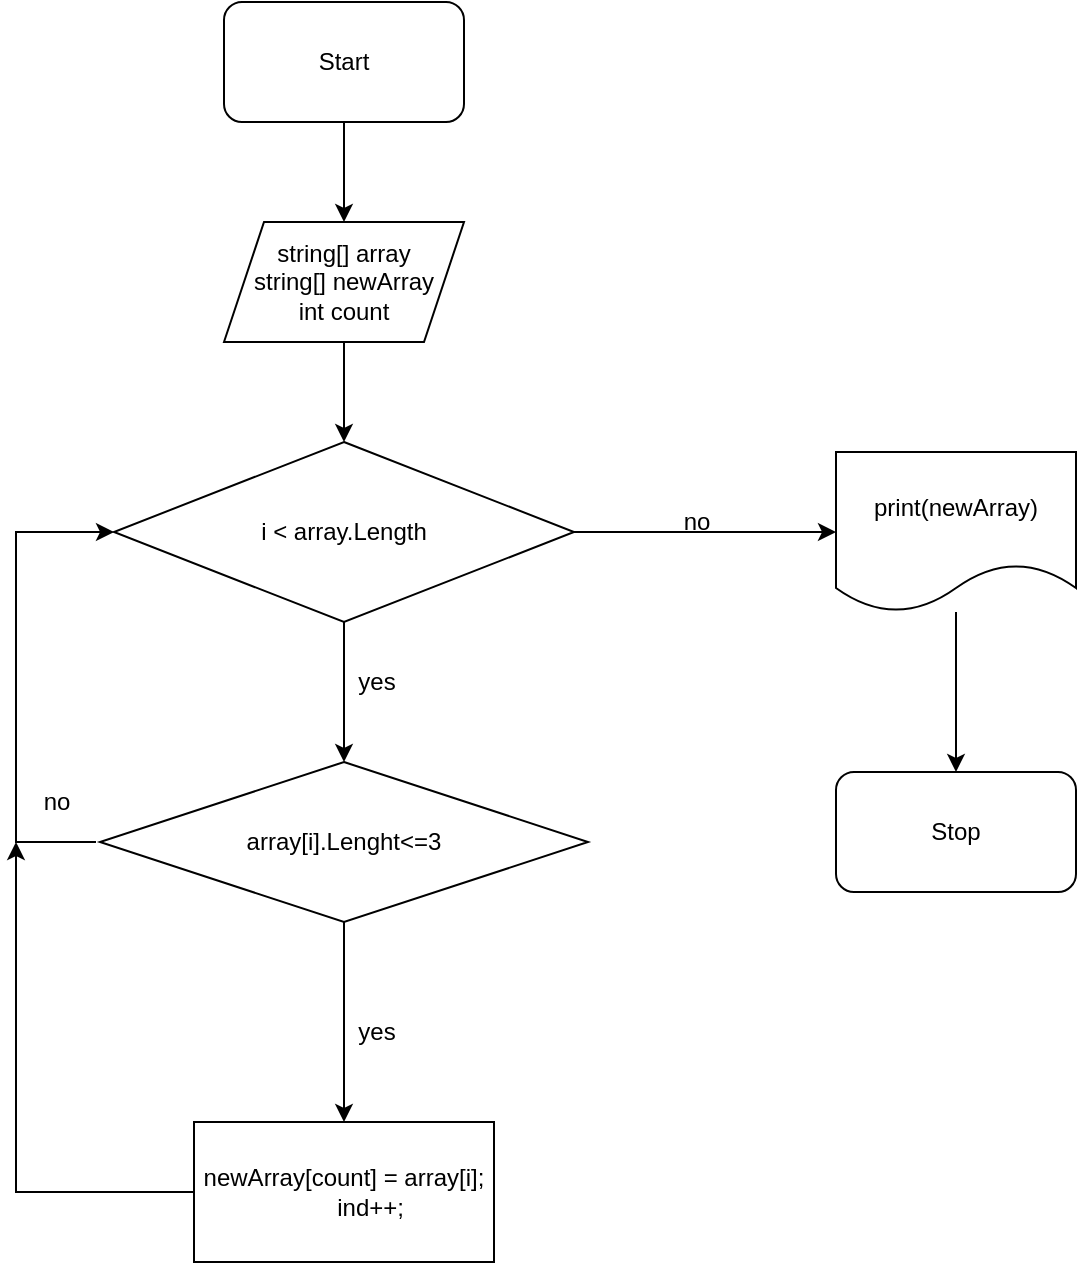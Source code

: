 <mxfile version="21.1.4" type="device">
  <diagram name="Страница 1" id="hsBZY_MksG6TeOUjUni8">
    <mxGraphModel dx="910" dy="508" grid="1" gridSize="10" guides="1" tooltips="1" connect="1" arrows="1" fold="1" page="1" pageScale="1" pageWidth="827" pageHeight="1169" math="0" shadow="0">
      <root>
        <mxCell id="0" />
        <mxCell id="1" parent="0" />
        <mxCell id="8tFCOXeWuZoLk0ZFm1Za-11" value="" style="edgeStyle=orthogonalEdgeStyle;rounded=0;orthogonalLoop=1;jettySize=auto;html=1;" edge="1" parent="1" source="8tFCOXeWuZoLk0ZFm1Za-1" target="8tFCOXeWuZoLk0ZFm1Za-5">
          <mxGeometry relative="1" as="geometry" />
        </mxCell>
        <mxCell id="8tFCOXeWuZoLk0ZFm1Za-1" value="string[] array&lt;br&gt;string[] newArray&lt;br&gt;int count" style="shape=parallelogram;perimeter=parallelogramPerimeter;whiteSpace=wrap;html=1;fixedSize=1;" vertex="1" parent="1">
          <mxGeometry x="354" y="150" width="120" height="60" as="geometry" />
        </mxCell>
        <mxCell id="8tFCOXeWuZoLk0ZFm1Za-10" value="" style="edgeStyle=orthogonalEdgeStyle;rounded=0;orthogonalLoop=1;jettySize=auto;html=1;" edge="1" parent="1" source="8tFCOXeWuZoLk0ZFm1Za-3" target="8tFCOXeWuZoLk0ZFm1Za-1">
          <mxGeometry relative="1" as="geometry" />
        </mxCell>
        <mxCell id="8tFCOXeWuZoLk0ZFm1Za-3" value="Start" style="rounded=1;whiteSpace=wrap;html=1;" vertex="1" parent="1">
          <mxGeometry x="354" y="40" width="120" height="60" as="geometry" />
        </mxCell>
        <mxCell id="8tFCOXeWuZoLk0ZFm1Za-8" value="" style="edgeStyle=orthogonalEdgeStyle;rounded=0;orthogonalLoop=1;jettySize=auto;html=1;" edge="1" parent="1" source="8tFCOXeWuZoLk0ZFm1Za-5" target="8tFCOXeWuZoLk0ZFm1Za-6">
          <mxGeometry relative="1" as="geometry" />
        </mxCell>
        <mxCell id="8tFCOXeWuZoLk0ZFm1Za-12" value="" style="edgeStyle=orthogonalEdgeStyle;rounded=0;orthogonalLoop=1;jettySize=auto;html=1;" edge="1" parent="1" source="8tFCOXeWuZoLk0ZFm1Za-5" target="8tFCOXeWuZoLk0ZFm1Za-9">
          <mxGeometry relative="1" as="geometry" />
        </mxCell>
        <mxCell id="8tFCOXeWuZoLk0ZFm1Za-5" value="i &amp;lt; array.Length" style="rhombus;whiteSpace=wrap;html=1;" vertex="1" parent="1">
          <mxGeometry x="299" y="260" width="230" height="90" as="geometry" />
        </mxCell>
        <mxCell id="8tFCOXeWuZoLk0ZFm1Za-14" value="" style="edgeStyle=orthogonalEdgeStyle;rounded=0;orthogonalLoop=1;jettySize=auto;html=1;" edge="1" parent="1" source="8tFCOXeWuZoLk0ZFm1Za-6" target="8tFCOXeWuZoLk0ZFm1Za-13">
          <mxGeometry relative="1" as="geometry" />
        </mxCell>
        <mxCell id="8tFCOXeWuZoLk0ZFm1Za-6" value="array[i].Lenght&amp;lt;=3" style="rhombus;whiteSpace=wrap;html=1;" vertex="1" parent="1">
          <mxGeometry x="292" y="420" width="244" height="80" as="geometry" />
        </mxCell>
        <mxCell id="8tFCOXeWuZoLk0ZFm1Za-22" value="" style="edgeStyle=orthogonalEdgeStyle;rounded=0;orthogonalLoop=1;jettySize=auto;html=1;" edge="1" parent="1" source="8tFCOXeWuZoLk0ZFm1Za-9" target="8tFCOXeWuZoLk0ZFm1Za-21">
          <mxGeometry relative="1" as="geometry" />
        </mxCell>
        <mxCell id="8tFCOXeWuZoLk0ZFm1Za-9" value="print(newArray)" style="shape=document;whiteSpace=wrap;html=1;boundedLbl=1;" vertex="1" parent="1">
          <mxGeometry x="660" y="265" width="120" height="80" as="geometry" />
        </mxCell>
        <mxCell id="8tFCOXeWuZoLk0ZFm1Za-13" value="&lt;div&gt;newArray[count] = array[i];&lt;/div&gt;&lt;div&gt;&amp;nbsp; &amp;nbsp; &amp;nbsp; &amp;nbsp; ind++;&lt;/div&gt;" style="whiteSpace=wrap;html=1;" vertex="1" parent="1">
          <mxGeometry x="339" y="600" width="150" height="70" as="geometry" />
        </mxCell>
        <mxCell id="8tFCOXeWuZoLk0ZFm1Za-15" value="yes" style="text;html=1;align=center;verticalAlign=middle;resizable=0;points=[];autosize=1;strokeColor=none;fillColor=none;" vertex="1" parent="1">
          <mxGeometry x="410" y="365" width="40" height="30" as="geometry" />
        </mxCell>
        <mxCell id="8tFCOXeWuZoLk0ZFm1Za-16" value="no" style="text;html=1;align=center;verticalAlign=middle;resizable=0;points=[];autosize=1;strokeColor=none;fillColor=none;" vertex="1" parent="1">
          <mxGeometry x="570" y="285" width="40" height="30" as="geometry" />
        </mxCell>
        <mxCell id="8tFCOXeWuZoLk0ZFm1Za-17" value="yes" style="text;html=1;align=center;verticalAlign=middle;resizable=0;points=[];autosize=1;strokeColor=none;fillColor=none;" vertex="1" parent="1">
          <mxGeometry x="410" y="540" width="40" height="30" as="geometry" />
        </mxCell>
        <mxCell id="8tFCOXeWuZoLk0ZFm1Za-18" value="" style="endArrow=classic;html=1;rounded=0;entryX=0;entryY=0.5;entryDx=0;entryDy=0;" edge="1" parent="1" target="8tFCOXeWuZoLk0ZFm1Za-5">
          <mxGeometry width="50" height="50" relative="1" as="geometry">
            <mxPoint x="290" y="460" as="sourcePoint" />
            <mxPoint x="210" y="310" as="targetPoint" />
            <Array as="points">
              <mxPoint x="250" y="460" />
              <mxPoint x="250" y="305" />
            </Array>
          </mxGeometry>
        </mxCell>
        <mxCell id="8tFCOXeWuZoLk0ZFm1Za-19" value="no" style="text;html=1;align=center;verticalAlign=middle;resizable=0;points=[];autosize=1;strokeColor=none;fillColor=none;" vertex="1" parent="1">
          <mxGeometry x="250" y="425" width="40" height="30" as="geometry" />
        </mxCell>
        <mxCell id="8tFCOXeWuZoLk0ZFm1Za-20" value="" style="endArrow=classic;html=1;rounded=0;exitX=0;exitY=0.5;exitDx=0;exitDy=0;" edge="1" parent="1" source="8tFCOXeWuZoLk0ZFm1Za-13">
          <mxGeometry width="50" height="50" relative="1" as="geometry">
            <mxPoint x="200" y="510" as="sourcePoint" />
            <mxPoint x="250" y="460" as="targetPoint" />
            <Array as="points">
              <mxPoint x="250" y="635" />
            </Array>
          </mxGeometry>
        </mxCell>
        <mxCell id="8tFCOXeWuZoLk0ZFm1Za-21" value="Stop" style="rounded=1;whiteSpace=wrap;html=1;" vertex="1" parent="1">
          <mxGeometry x="660" y="425" width="120" height="60" as="geometry" />
        </mxCell>
      </root>
    </mxGraphModel>
  </diagram>
</mxfile>
